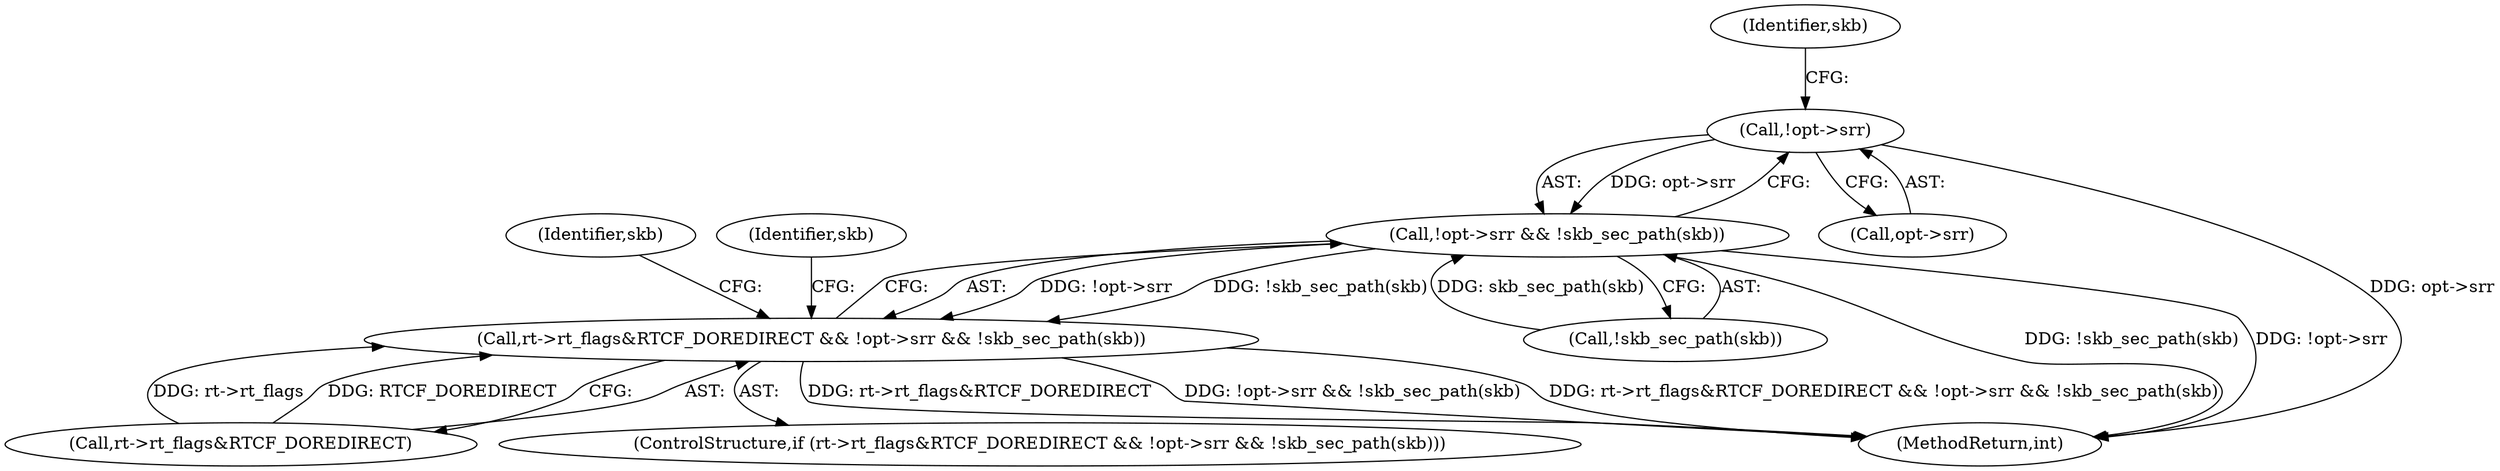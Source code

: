 digraph "0_linux_df4d92549f23e1c037e83323aff58a21b3de7fe0@pointer" {
"1000249" [label="(Call,!opt->srr)"];
"1000248" [label="(Call,!opt->srr && !skb_sec_path(skb))"];
"1000242" [label="(Call,rt->rt_flags&RTCF_DOREDIRECT && !opt->srr && !skb_sec_path(skb))"];
"1000241" [label="(ControlStructure,if (rt->rt_flags&RTCF_DOREDIRECT && !opt->srr && !skb_sec_path(skb)))"];
"1000253" [label="(Call,!skb_sec_path(skb))"];
"1000260" [label="(Identifier,skb)"];
"1000255" [label="(Identifier,skb)"];
"1000257" [label="(Identifier,skb)"];
"1000242" [label="(Call,rt->rt_flags&RTCF_DOREDIRECT && !opt->srr && !skb_sec_path(skb))"];
"1000250" [label="(Call,opt->srr)"];
"1000248" [label="(Call,!opt->srr && !skb_sec_path(skb))"];
"1000305" [label="(MethodReturn,int)"];
"1000243" [label="(Call,rt->rt_flags&RTCF_DOREDIRECT)"];
"1000249" [label="(Call,!opt->srr)"];
"1000249" -> "1000248"  [label="AST: "];
"1000249" -> "1000250"  [label="CFG: "];
"1000250" -> "1000249"  [label="AST: "];
"1000255" -> "1000249"  [label="CFG: "];
"1000248" -> "1000249"  [label="CFG: "];
"1000249" -> "1000305"  [label="DDG: opt->srr"];
"1000249" -> "1000248"  [label="DDG: opt->srr"];
"1000248" -> "1000242"  [label="AST: "];
"1000248" -> "1000253"  [label="CFG: "];
"1000253" -> "1000248"  [label="AST: "];
"1000242" -> "1000248"  [label="CFG: "];
"1000248" -> "1000305"  [label="DDG: !skb_sec_path(skb)"];
"1000248" -> "1000305"  [label="DDG: !opt->srr"];
"1000248" -> "1000242"  [label="DDG: !opt->srr"];
"1000248" -> "1000242"  [label="DDG: !skb_sec_path(skb)"];
"1000253" -> "1000248"  [label="DDG: skb_sec_path(skb)"];
"1000242" -> "1000241"  [label="AST: "];
"1000242" -> "1000243"  [label="CFG: "];
"1000243" -> "1000242"  [label="AST: "];
"1000257" -> "1000242"  [label="CFG: "];
"1000260" -> "1000242"  [label="CFG: "];
"1000242" -> "1000305"  [label="DDG: !opt->srr && !skb_sec_path(skb)"];
"1000242" -> "1000305"  [label="DDG: rt->rt_flags&RTCF_DOREDIRECT && !opt->srr && !skb_sec_path(skb)"];
"1000242" -> "1000305"  [label="DDG: rt->rt_flags&RTCF_DOREDIRECT"];
"1000243" -> "1000242"  [label="DDG: rt->rt_flags"];
"1000243" -> "1000242"  [label="DDG: RTCF_DOREDIRECT"];
}
